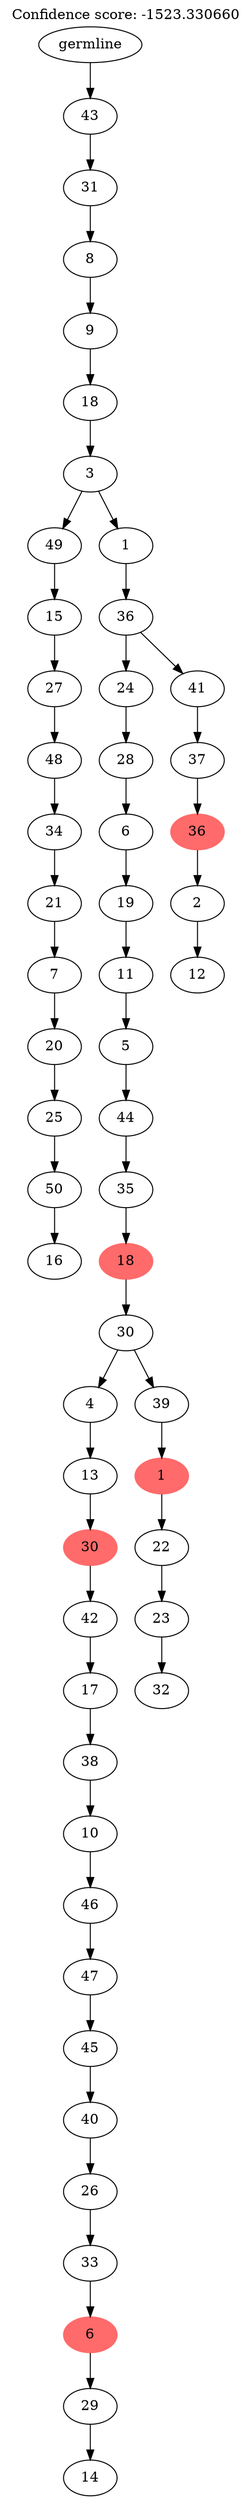 digraph g {
	"54" -> "55";
	"55" [label="16"];
	"53" -> "54";
	"54" [label="50"];
	"52" -> "53";
	"53" [label="25"];
	"51" -> "52";
	"52" [label="20"];
	"50" -> "51";
	"51" [label="7"];
	"49" -> "50";
	"50" [label="21"];
	"48" -> "49";
	"49" [label="34"];
	"47" -> "48";
	"48" [label="48"];
	"46" -> "47";
	"47" [label="27"];
	"45" -> "46";
	"46" [label="15"];
	"43" -> "44";
	"44" [label="14"];
	"42" -> "43";
	"43" [label="29"];
	"41" -> "42";
	"42" [color=indianred1, style=filled, label="6"];
	"40" -> "41";
	"41" [label="33"];
	"39" -> "40";
	"40" [label="26"];
	"38" -> "39";
	"39" [label="40"];
	"37" -> "38";
	"38" [label="45"];
	"36" -> "37";
	"37" [label="47"];
	"35" -> "36";
	"36" [label="46"];
	"34" -> "35";
	"35" [label="10"];
	"33" -> "34";
	"34" [label="38"];
	"32" -> "33";
	"33" [label="17"];
	"31" -> "32";
	"32" [label="42"];
	"30" -> "31";
	"31" [color=indianred1, style=filled, label="30"];
	"29" -> "30";
	"30" [label="13"];
	"27" -> "28";
	"28" [label="32"];
	"26" -> "27";
	"27" [label="23"];
	"25" -> "26";
	"26" [label="22"];
	"24" -> "25";
	"25" [color=indianred1, style=filled, label="1"];
	"23" -> "24";
	"24" [label="39"];
	"23" -> "29";
	"29" [label="4"];
	"22" -> "23";
	"23" [label="30"];
	"21" -> "22";
	"22" [color=indianred1, style=filled, label="18"];
	"20" -> "21";
	"21" [label="35"];
	"19" -> "20";
	"20" [label="44"];
	"18" -> "19";
	"19" [label="5"];
	"17" -> "18";
	"18" [label="11"];
	"16" -> "17";
	"17" [label="19"];
	"15" -> "16";
	"16" [label="6"];
	"14" -> "15";
	"15" [label="28"];
	"12" -> "13";
	"13" [label="12"];
	"11" -> "12";
	"12" [label="2"];
	"10" -> "11";
	"11" [color=indianred1, style=filled, label="36"];
	"9" -> "10";
	"10" [label="37"];
	"8" -> "9";
	"9" [label="41"];
	"8" -> "14";
	"14" [label="24"];
	"7" -> "8";
	"8" [label="36"];
	"6" -> "7";
	"7" [label="1"];
	"6" -> "45";
	"45" [label="49"];
	"5" -> "6";
	"6" [label="3"];
	"4" -> "5";
	"5" [label="18"];
	"3" -> "4";
	"4" [label="9"];
	"2" -> "3";
	"3" [label="8"];
	"1" -> "2";
	"2" [label="31"];
	"0" -> "1";
	"1" [label="43"];
	"0" [label="germline"];
	labelloc="t";
	label="Confidence score: -1523.330660";
}
